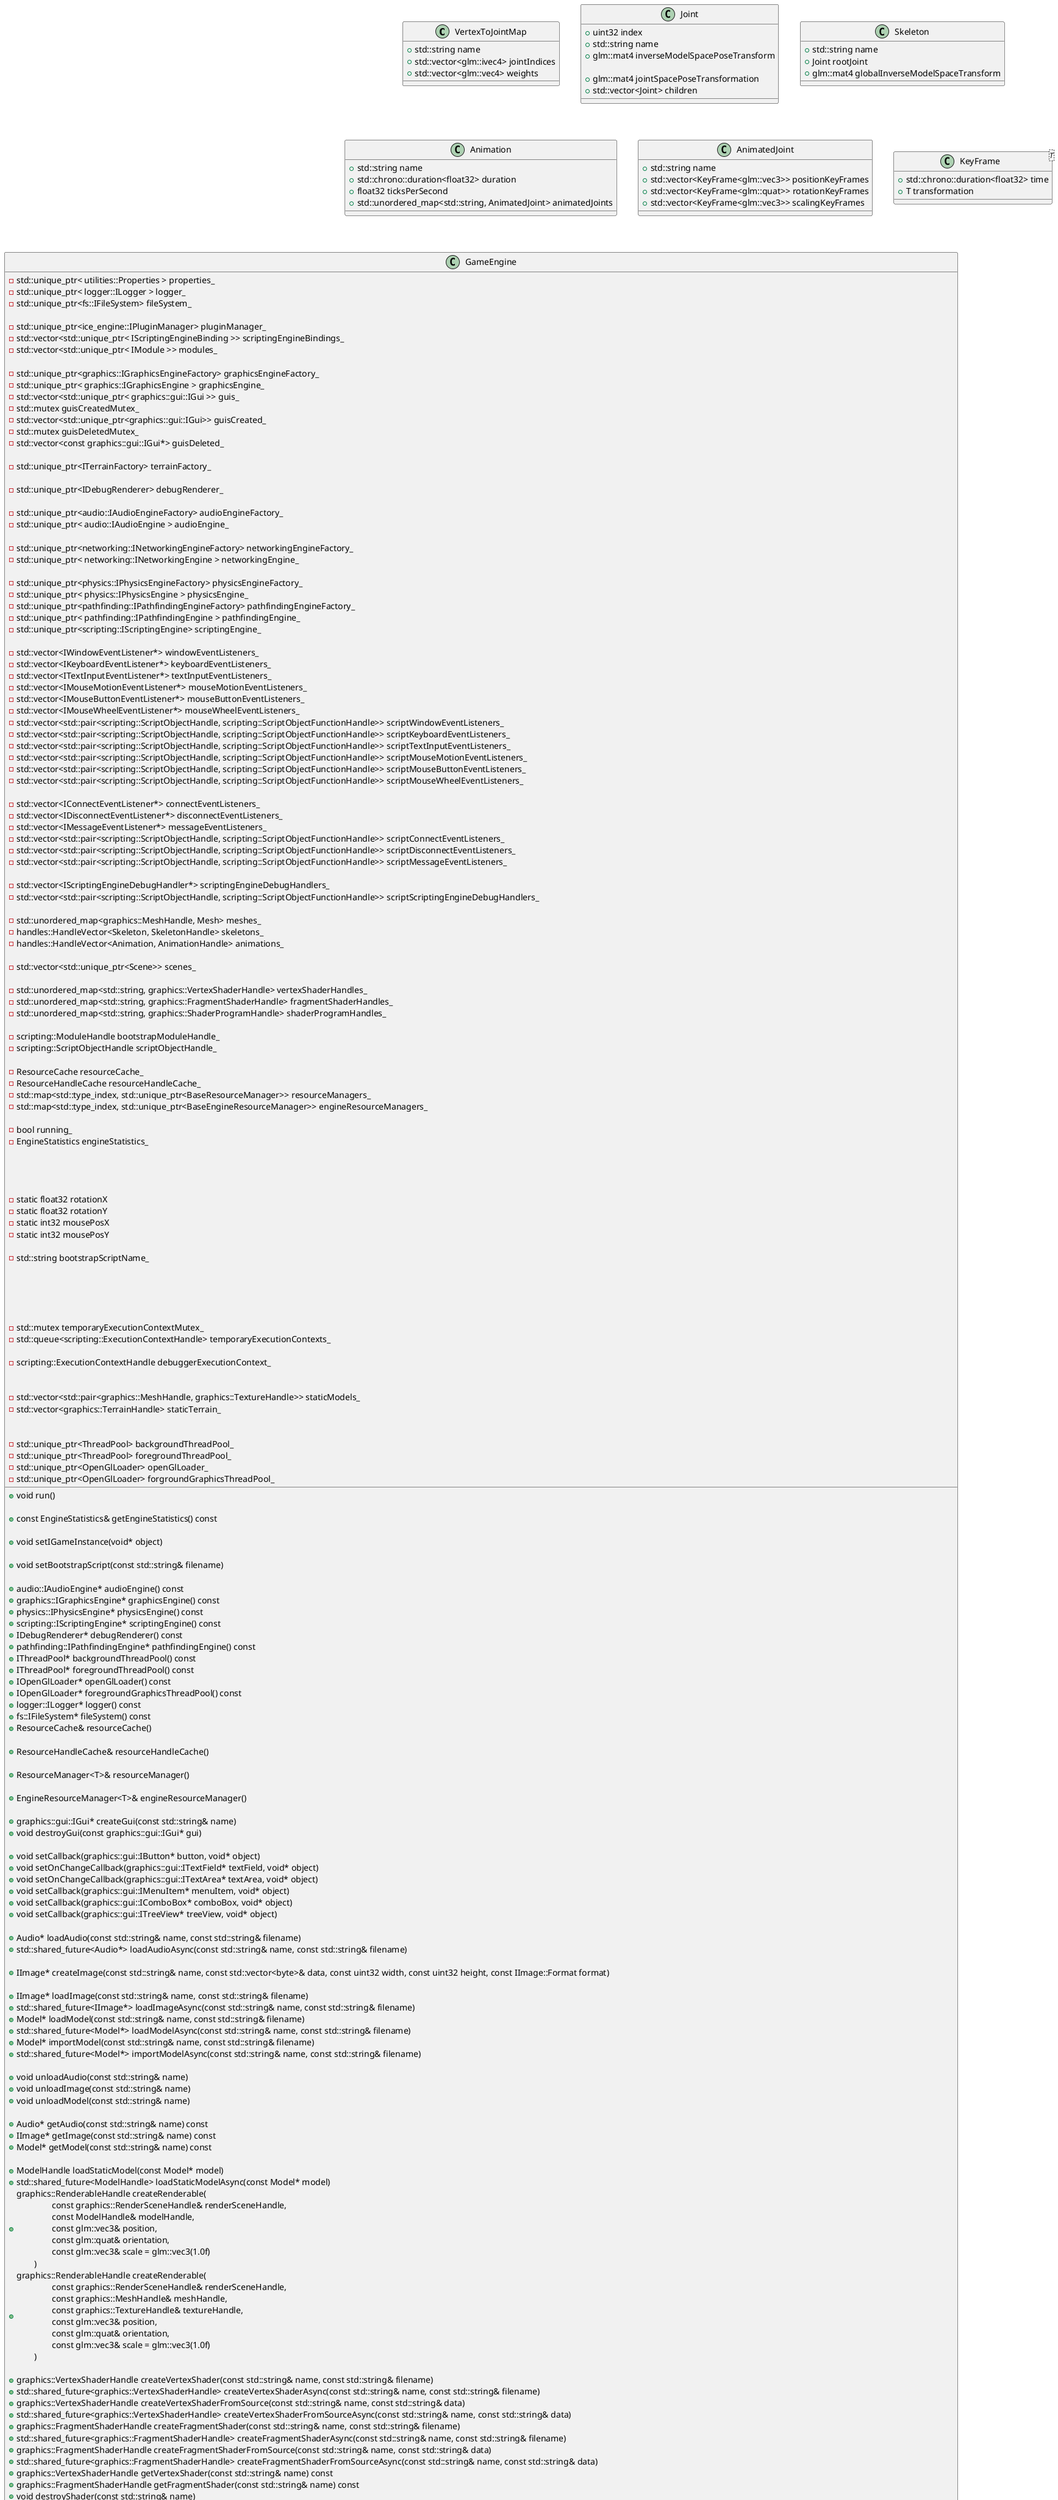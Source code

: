 @startuml
'https://plantuml.com/class-diagram

'VertexBoneData (Skeleton?)
class VertexToJointMap
{
    + std::string name
	+ std::vector<glm::ivec4> jointIndices
	+ std::vector<glm::vec4> weights
}

'Bone, BoneNode
class Joint
{
    'from BoneData.boneIndexMap
    + uint32 index
    'Bone.boneIndexMap
    + std::string name
    'Bone.boneOffset
	+ glm::mat4 inverseModelSpacePoseTransform

    'BoneNode.transformation
    + glm::mat4 jointSpacePoseTransformation
    'BoneNode.children
    + std::vector<Joint> children
}

'BoneData
'class BoneData
'{
'	std::string name
'	std::unordered_map< std::string, uint32 > boneIndexMap
'	std::vector< Bone > boneTransform
'}

'class BoneNode
'{
'	std::string name
'	glm::mat4 transformation
'	std::vector<BoneNode> children
'}

class Skeleton
{
    + std::string name
	+ Joint rootJoint
	+ glm::mat4 globalInverseModelSpaceTransform
}

class Animation
{
    + std::string name
	+ std::chrono::duration<float32> duration
	+ float32 ticksPerSecond
	+ std::unordered_map<std::string, AnimatedJoint> animatedJoints
}

class AnimatedJoint
{
    + std::string name
    + std::vector<KeyFrame<glm::vec3>> positionKeyFrames
    + std::vector<KeyFrame<glm::quat>> rotationKeyFrames
    + std::vector<KeyFrame<glm::vec3>> scalingKeyFrames
}

class "KeyFrame<T>" as KeyFrame_t
{
	+ std::chrono::duration<float32> time
	+ T transformation
}

class GameEngine
{
	+ void run()

	+ const EngineStatistics& getEngineStatistics() const

	+ void setIGameInstance(void* object)

	+ void setBootstrapScript(const std::string& filename)

	+ audio::IAudioEngine* audioEngine() const
	+ graphics::IGraphicsEngine* graphicsEngine() const
	+ physics::IPhysicsEngine* physicsEngine() const
	+ scripting::IScriptingEngine* scriptingEngine() const
	+ IDebugRenderer* debugRenderer() const
	+ pathfinding::IPathfindingEngine* pathfindingEngine() const
	+ IThreadPool* backgroundThreadPool() const
	+ IThreadPool* foregroundThreadPool() const
	+ IOpenGlLoader* openGlLoader() const
	+ IOpenGlLoader* foregroundGraphicsThreadPool() const
	+ logger::ILogger* logger() const
	+ fs::IFileSystem* fileSystem() const
	+ ResourceCache& resourceCache()

	+ ResourceHandleCache& resourceHandleCache()

'	template <typename T>
    + ResourceManager<T>& resourceManager()

'	template <typename T>
    + EngineResourceManager<T>& engineResourceManager()

	+ graphics::gui::IGui* createGui(const std::string& name)
	+ void destroyGui(const graphics::gui::IGui* gui)

	+ void setCallback(graphics::gui::IButton* button, void* object)
    + void setOnChangeCallback(graphics::gui::ITextField* textField, void* object)
    + void setOnChangeCallback(graphics::gui::ITextArea* textArea, void* object)
	+ void setCallback(graphics::gui::IMenuItem* menuItem, void* object)
	+ void setCallback(graphics::gui::IComboBox* comboBox, void* object)
	+ void setCallback(graphics::gui::ITreeView* treeView, void* object)

	+ Audio* loadAudio(const std::string& name, const std::string& filename)
	+ std::shared_future<Audio*> loadAudioAsync(const std::string& name, const std::string& filename)

	+ IImage* createImage(const std::string& name, const std::vector<byte>& data, const uint32 width, const uint32 height, const IImage::Format format)

	+ IImage* loadImage(const std::string& name, const std::string& filename)
	+ std::shared_future<IImage*> loadImageAsync(const std::string& name, const std::string& filename)
	+ Model* loadModel(const std::string& name, const std::string& filename)
	+ std::shared_future<Model*> loadModelAsync(const std::string& name, const std::string& filename)
	+ Model* importModel(const std::string& name, const std::string& filename)
	+ std::shared_future<Model*> importModelAsync(const std::string& name, const std::string& filename)

	+ void unloadAudio(const std::string& name)
	+ void unloadImage(const std::string& name)
	+ void unloadModel(const std::string& name)

	+ Audio* getAudio(const std::string& name) const
	+ IImage* getImage(const std::string& name) const
	+ Model* getModel(const std::string& name) const

	+ ModelHandle loadStaticModel(const Model* model)
	+ std::shared_future<ModelHandle> loadStaticModelAsync(const Model* model)
	+ graphics::RenderableHandle createRenderable(\n\
		const graphics::RenderSceneHandle& renderSceneHandle,\n\
		const ModelHandle& modelHandle,\n\
		const glm::vec3& position,\n\
		const glm::quat& orientation,\n\
		const glm::vec3& scale = glm::vec3(1.0f)\n\
	)
	+ graphics::RenderableHandle createRenderable(\n\
		const graphics::RenderSceneHandle& renderSceneHandle,\n\
		const graphics::MeshHandle& meshHandle,\n\
		const graphics::TextureHandle& textureHandle,\n\
		const glm::vec3& position,\n\
		const glm::quat& orientation,\n\
		const glm::vec3& scale = glm::vec3(1.0f)\n\
	)

	+ graphics::VertexShaderHandle createVertexShader(const std::string& name, const std::string& filename)
	+ std::shared_future<graphics::VertexShaderHandle> createVertexShaderAsync(const std::string& name, const std::string& filename)
	+ graphics::VertexShaderHandle createVertexShaderFromSource(const std::string& name, const std::string& data)
	+ std::shared_future<graphics::VertexShaderHandle> createVertexShaderFromSourceAsync(const std::string& name, const std::string& data)
	+ graphics::FragmentShaderHandle createFragmentShader(const std::string& name, const std::string& filename)
	+ std::shared_future<graphics::FragmentShaderHandle> createFragmentShaderAsync(const std::string& name, const std::string& filename)
	+ graphics::FragmentShaderHandle createFragmentShaderFromSource(const std::string& name, const std::string& data)
	+ std::shared_future<graphics::FragmentShaderHandle> createFragmentShaderFromSourceAsync(const std::string& name, const std::string& data)
	+ graphics::VertexShaderHandle getVertexShader(const std::string& name) const
	+ graphics::FragmentShaderHandle getFragmentShader(const std::string& name) const
	+ void destroyShader(const std::string& name)
	+ void destroyShader(const graphics::VertexShaderHandle& shaderHandle)
	+ void destroyShader(const graphics::FragmentShaderHandle& shaderHandle)

	+ graphics::ShaderProgramHandle createShaderProgram(const std::string& name, const graphics::VertexShaderHandle& vertexShaderHandle, const graphics::FragmentShaderHandle& fragmentShaderHandle)
	+ std::shared_future<graphics::ShaderProgramHandle> createShaderProgramAsync(const std::string& name, const graphics::VertexShaderHandle& vertexShaderHandle, const graphics::FragmentShaderHandle& fragmentShaderHandle)
	+ graphics::ShaderProgramHandle getShaderProgram(const std::string& name) const
	+ void destroyShaderProgram(const std::string& name)
	+ void destroyShaderProgram(const graphics::ShaderProgramHandle& shaderProgramHandle)

	+ Scene* createScene(const std::string& name, const std::vector<std::string>& scriptData = {}, const std::string& initializationFunctionName = "")
	+ Scene* createScene(const std::string& name, const scripting::ModuleHandle, const std::string& initializationFunctionName = "")
	+ void destroyScene(const std::string& name)
	+ void destroyScene(const Scene* scene)
	+ Scene* getScene(const std::string& name) const
	+ std::vector<Scene*> getAllScenes() const

	+ void addPreSerializeCallback(std::function<void(serialization::TextOutArchive&, ecs::EntityComponentSystem&, const unsigned int)> callback)
	+ void addPostSerializeCallback(std::function<void(serialization::TextOutArchive&, ecs::EntityComponentSystem&, const unsigned int)> callback)
	+ void addPreDeserializeCallback(std::function<void(serialization::TextInArchive&, ecs::EntityComponentSystem&, const unsigned int)> callback)

	+ void addPostDeserializeCallback(\n\
		std::function<\n\
			void(\n\
				serialization::TextInArchive&,\n\
				ecs::EntityComponentSystem&,\n\
				const std::unordered_map<physics::CollisionShapeHandle, physics::CollisionShapeHandle>&,\n\
				const std::unordered_map<ModelHandle, ModelHandle>&,\n\
				const std::unordered_map<graphics::MeshHandle, graphics::MeshHandle>&,\n\
				const std::unordered_map<graphics::TextureHandle, graphics::TextureHandle>&,\n\
				const std::unordered_map<SkeletonHandle, SkeletonHandle>&,\n\
				const std::unordered_map<AnimationHandle, AnimationHandle>&,\n\
				const std::unordered_map<graphics::TerrainHandle, graphics::TerrainHandle>&,\n\
				const std::unordered_map<std::string, pathfinding::PolygonMeshHandle>&,\n\
				const std::unordered_map<pathfinding::NavigationMeshHandle, pathfinding::NavigationMeshHandle>&,\n\
				const std::unordered_map<scripting::ScriptObjectHandle, std::string>&,\n\
				const std::unordered_map<pathfinding::CrowdHandle, pathfinding::CrowdHandle>&,\n\
				const unsigned int\n\
			)\n\
		>\n\
		callback\n\
	)


	+ void testSerialize()

	+ void addWindowEventListener(IWindowEventListener* windowEventListener)
	+ void addKeyboardEventListener(IKeyboardEventListener* keyboardEventListener)
	+ void addTextInputEventListener(ITextInputEventListener* textInputEventListener)
	+ void addMouseMotionEventListener(IMouseMotionEventListener* mouseMotionEventListener)
	+ void addMouseButtonEventListener(IMouseButtonEventListener* mouseButtonEventListener)
	+ void addMouseWheelEventListener(IMouseWheelEventListener* mouseWheelEventListener)
	+ void removeWindowEventListener(IWindowEventListener* windowEventListener)
	+ void removeKeyboardEventListener(IKeyboardEventListener* keyboardEventListener)
    + void removeTextInputEventListener(ITextInputEventListener* textInputEventListener)
	+ void removeMouseMotionEventListener(IMouseMotionEventListener* mouseMotionEventListener)
	+ void removeMouseButtonEventListener(IMouseButtonEventListener* mouseButtonEventListener)
	+ void removeMouseWheelEventListener(IMouseWheelEventListener* mouseWheelEventListener)

	+ void addWindowEventListener(void* windowEventListener)
	+ void addKeyboardEventListener(void* keyboardEventListener)
	+ void addTextInputEventListener(void* textInputEventListener)
	+ void addMouseMotionEventListener(void* mouseMotionEventListener)
	+ void addMouseButtonEventListener(void* mouseButtonEventListener)
	+ void addMouseWheelEventListener(void* mouseWheelEventListener)
	+ void removeWindowEventListener(void* windowEventListener)
	+ void removeKeyboardEventListener(void* keyboardEventListener)
	+ void removeTextInputEventListener(void* textInputEventListener)
	+ void removeMouseMotionEventListener(void* mouseMotionEventListener)
	+ void removeMouseButtonEventListener(void* mouseButtonEventListener)
	+ void removeMouseWheelEventListener(void* mouseWheelEventListener)

	+ void addConnectEventListener(IConnectEventListener* connectEventListener)
	+ void addDisconnectEventListener(IDisconnectEventListener* disconnectEventListener)
	+ void addMessageEventListener(IMessageEventListener* messageEventListener)
	+ void removeConnectEventListener(IConnectEventListener* connectEventListener)
	+ void removeDisconnectEventListener(IDisconnectEventListener* disconnectEventListener)
	+ void removeMessageEventListener(IMessageEventListener* messageEventListener)

	+ void addConnectEventListener(void* connectEventListener)
	+ void addDisconnectEventListener(void* disconnectEventListener)
	+ void addMessageEventListener(void* messageEventListener)
	+ void removeConnectEventListener(void* connectEventListener)
	+ void removeDisconnectEventListener(void* disconnectEventListener)
	+ void removeMessageEventListener(void* messageEventListener)

	+ void addScriptingEngineDebugHandler(IScriptingEngineDebugHandler* handler)
	+ void removeScriptingEngineDebugHandler(const IScriptingEngineDebugHandler* handler)

	+ void addScriptingEngineDebugHandler(void* object)
	+ void removeScriptingEngineDebugHandler(const void* object)

	+ std::shared_future<void> postWorkToBackgroundThreadPool(void* object)
	+ std::shared_future<void> postWorkToForegroundThreadPool(void* object)
	+ std::shared_future<void> postWorkToOpenGlWorker(void* object)

	+ bool processEvent(const graphics::Event& event) override

	+ bool processEvent(const networking::ConnectEvent& event) override
	+ bool processEvent(const networking::DisconnectEvent& event) override
	+ bool processEvent(const networking::MessageEvent& event) override

	+ physics::CollisionShapeHandle createStaticBoxShape(const std::string& name, const glm::vec3& dimensions)

'	template <typename ... Args>
	+ physics::CollisionShapeHandle createStaticBoxShape(const std::string& name, const Args ... args)

	+ physics::CollisionShapeHandle createStaticSphereShape(const std::string& name, const float32 radius)

'	template <typename ... Args>
	+ physics::CollisionShapeHandle createStaticSphereShape(const std::string& name, const Args ... args)

	+ physics::CollisionShapeHandle createStaticPlaneShape(const std::string& name, const glm::vec3& planeNormal, const float32 planeConstant)

'	template <typename ... Args>
	+ physics::CollisionShapeHandle createStaticPlaneShape(const std::string& name, const Args ... args)

'	template <typename ... Args>
	+ physics::CollisionShapeHandle createStaticTerrainShape(const std::string& name, const Args ... args)

	+ physics::CollisionShapeHandle createStaticTerrainShape(const std::string& name, const Heightfield& heightfield)

	+ void destroyStaticShape(const std::string& name)

	+ void destroyAllStaticShapes()

	+ physics::CollisionShapeHandle getStaticShape(const std::string& name) const

	+ ModelHandle createStaticModel(const std::string& name, const Model& model)

	+ void destroyStaticModel(const std::string& name)

	+ void destroyAllStaticModels()

	+ ModelHandle getStaticModel(const std::string& name) const

	+ SkeletonHandle createSkeleton(const std::string& name, const Skeleton& skeleton)

	+ void animateSkeleton(\n\
        std::vector<glm::mat4>& transformations,\n\
        const std::chrono::duration<float32> runningTime,\n\
        const graphics::MeshHandle& meshHandle,\n\
        const AnimationHandle& animationHandle,\n\
        const SkeletonHandle& skeletonHandle\n\
    )

	+ void animateSkeleton(\n\
        std::vector<glm::mat4>& transformations,\n\
        const std::chrono::duration<float32> runningTime,\n\
        const uint32 startFrame,\n\
        const uint32 endFrame,\n\
        const graphics::MeshHandle& meshHandle,\n\
        const AnimationHandle& animationHandle,\n\
        const SkeletonHandle& skeletonHandle\n\
    )

	+ void destroySkeleton(const std::string& name)

	+ void destroyAllSkeletons()

	+ SkeletonHandle getSkeleton(const std::string& name) const

	+ void createSkeleton(const graphics::MeshHandle& meshHandle, const graphics::ISkeleton& skeleton)

	+ AnimationHandle createAnimation(const std::string& name, const Animation& animation)

	+ void destroyAnimation(const std::string& name)

	+ void destroyAllAnimations()

	+ AnimationHandle getAnimation(const std::string& name) const

	+ graphics::MeshHandle createStaticMesh(const std::string& name, const Mesh& mesh)

	+ void destroyStaticMesh(const std::string& name)

	+ void destroyAllStaticMeshes()

	+ graphics::MeshHandle getStaticMesh(const std::string& name) const

	+ uint32 getBoneId(const graphics::MeshHandle meshHandle, const std::string& name) const

	+ graphics::TextureHandle createTexture(const std::string& name, const Texture& texture)

	+ void destroyTexture(const std::string& name)

	+ void destroyAllTextures()

	+ graphics::TextureHandle getTexture(const std::string& name) const

	+ graphics::TerrainHandle createStaticTerrain(const std::string& name, const HeightMap& heightMap, const SplatMap& splatMap, const DisplacementMap& displacementMap)

	+ void destroyStaticTerrain(const std::string& name)

	+ void destroyAllStaticTerrains()

	+ graphics::TerrainHandle getStaticTerrain(const std::string& name) const

	+ graphics::SkyboxHandle createStaticSkybox(const std::string& name, const IImage& back, const IImage& down, const IImage& front, const IImage& left, const IImage& right, const IImage& up)

	+ void destroyStaticSkybox(const std::string& name)

	+ void destroyAllStaticSkyboxes()

	+ graphics::SkyboxHandle getStaticSkybox(const std::string& name) const

    + audio::SoundHandle createSound(const std::string& name, const Audio& audio)

    + void destroySound(const std::string& name)

    + void destroyAllSound()

    + audio::SoundHandle getSound(const std::string& name) const

'	template <typename ... Args>
	+ pathfinding::PolygonMeshHandle createPolygonMesh(const std::string& name, const Args ... args)

	+ pathfinding::PolygonMeshHandle createPolygonMesh(const std::string& name, const PathfindingTerrain& pathfindingTerrain, const pathfinding::PolygonMeshConfig& polygonMeshConfig)

	+ void destroyPolygonMesh(const std::string& name)

	+ pathfinding::PolygonMeshHandle getPolygonMesh(const std::string& name) const

	+ pathfinding::NavigationMeshHandle createNavigationMesh(const std::string& name, const pathfinding::PolygonMeshHandle& polygonMeshHandle, const pathfinding::NavigationMeshConfig& navigationMeshConfig)

'	template <typename ... Args>
	+ pathfinding::NavigationMeshHandle createNavigationMesh(const std::string& name, const Args ... args)

	+ void destroyNavigationMesh(const std::string& name)

	+ pathfinding::NavigationMeshHandle getNavigationMesh(const std::string& name) const

'private:
	- std::unique_ptr< utilities::Properties > properties_
	- std::unique_ptr< logger::ILogger > logger_
	- std::unique_ptr<fs::IFileSystem> fileSystem_

	- std::unique_ptr<ice_engine::IPluginManager> pluginManager_
	- std::vector<std::unique_ptr< IScriptingEngineBinding >> scriptingEngineBindings_
	- std::vector<std::unique_ptr< IModule >> modules_

	' Graphics
	- std::unique_ptr<graphics::IGraphicsEngineFactory> graphicsEngineFactory_
	- std::unique_ptr< graphics::IGraphicsEngine > graphicsEngine_
	- std::vector<std::unique_ptr< graphics::gui::IGui >> guis_
    - std::mutex guisCreatedMutex_
    - std::vector<std::unique_ptr<graphics::gui::IGui>> guisCreated_
    - std::mutex guisDeletedMutex_
    - std::vector<const graphics::gui::IGui*> guisDeleted_

	- std::unique_ptr<ITerrainFactory> terrainFactory_

	- std::unique_ptr<IDebugRenderer> debugRenderer_

	- std::unique_ptr<audio::IAudioEngineFactory> audioEngineFactory_
	- std::unique_ptr< audio::IAudioEngine > audioEngine_

	- std::unique_ptr<networking::INetworkingEngineFactory> networkingEngineFactory_
	- std::unique_ptr< networking::INetworkingEngine > networkingEngine_

	- std::unique_ptr<physics::IPhysicsEngineFactory> physicsEngineFactory_
	- std::unique_ptr< physics::IPhysicsEngine > physicsEngine_
	- std::unique_ptr<pathfinding::IPathfindingEngineFactory> pathfindingEngineFactory_
	- std::unique_ptr< pathfinding::IPathfindingEngine > pathfindingEngine_
	- std::unique_ptr<scripting::IScriptingEngine> scriptingEngine_

	- std::vector<IWindowEventListener*> windowEventListeners_
	- std::vector<IKeyboardEventListener*> keyboardEventListeners_
	- std::vector<ITextInputEventListener*> textInputEventListeners_
	- std::vector<IMouseMotionEventListener*> mouseMotionEventListeners_
	- std::vector<IMouseButtonEventListener*> mouseButtonEventListeners_
	- std::vector<IMouseWheelEventListener*> mouseWheelEventListeners_
	- std::vector<std::pair<scripting::ScriptObjectHandle, scripting::ScriptObjectFunctionHandle>> scriptWindowEventListeners_
	- std::vector<std::pair<scripting::ScriptObjectHandle, scripting::ScriptObjectFunctionHandle>> scriptKeyboardEventListeners_
	- std::vector<std::pair<scripting::ScriptObjectHandle, scripting::ScriptObjectFunctionHandle>> scriptTextInputEventListeners_
	- std::vector<std::pair<scripting::ScriptObjectHandle, scripting::ScriptObjectFunctionHandle>> scriptMouseMotionEventListeners_
	- std::vector<std::pair<scripting::ScriptObjectHandle, scripting::ScriptObjectFunctionHandle>> scriptMouseButtonEventListeners_
	- std::vector<std::pair<scripting::ScriptObjectHandle, scripting::ScriptObjectFunctionHandle>> scriptMouseWheelEventListeners_

	- std::vector<IConnectEventListener*> connectEventListeners_
	- std::vector<IDisconnectEventListener*> disconnectEventListeners_
	- std::vector<IMessageEventListener*> messageEventListeners_
	- std::vector<std::pair<scripting::ScriptObjectHandle, scripting::ScriptObjectFunctionHandle>> scriptConnectEventListeners_
	- std::vector<std::pair<scripting::ScriptObjectHandle, scripting::ScriptObjectFunctionHandle>> scriptDisconnectEventListeners_
	- std::vector<std::pair<scripting::ScriptObjectHandle, scripting::ScriptObjectFunctionHandle>> scriptMessageEventListeners_

    - std::vector<IScriptingEngineDebugHandler*> scriptingEngineDebugHandlers_
    - std::vector<std::pair<scripting::ScriptObjectHandle, scripting::ScriptObjectFunctionHandle>> scriptScriptingEngineDebugHandlers_

	- std::unordered_map<graphics::MeshHandle, Mesh> meshes_
	- handles::HandleVector<Skeleton, SkeletonHandle> skeletons_
	- handles::HandleVector<Animation, AnimationHandle> animations_

	- std::vector<std::unique_ptr<Scene>> scenes_

	- std::unordered_map<std::string, graphics::VertexShaderHandle> vertexShaderHandles_
	- std::unordered_map<std::string, graphics::FragmentShaderHandle> fragmentShaderHandles_
	- std::unordered_map<std::string, graphics::ShaderProgramHandle> shaderProgramHandles_

	- scripting::ModuleHandle bootstrapModuleHandle_
	- scripting::ScriptObjectHandle scriptObjectHandle_

	- ResourceCache resourceCache_
	- ResourceHandleCache resourceHandleCache_
    - std::map<std::type_index, std::unique_ptr<BaseResourceManager>> resourceManagers_
    - std::map<std::type_index, std::unique_ptr<BaseEngineResourceManager>> engineResourceManagers_

	- bool running_
	- EngineStatistics engineStatistics_

	- void tick(const float32 delta)
    - void render()
	- void initialize()
	- void destroy()
	- void exit()

	- void handleEvents()

    - void internalDestroyGui(const graphics::gui::IGui* gui)

	- static float32 rotationX
	- static float32 rotationY
	- static int32 mousePosX
	- static int32 mousePosY

	- std::string bootstrapScriptName_

	' Testing
	- void test()

	' Initialization stuff
	- void initializeLoggingSubSystem()
	- void initializeFileSystemSubSystem()
	- void initializePhysicsSubSystem()
	- void initializePathfindingSubSystem()
	- void initializeGraphicsSubSystem()
	- void initializeAudioSubSystem()
	- void initializeNetworkingSubSystem()
	- void initializeInputSubSystem()
	- void initializeScriptingSubSystem()
	- void initializeThreadingSubSystem()
	- void initializeTerrainSubSystem()
	- void initializeDataStoreSubSystem()
	- void initializeEntitySubSystem()
	- void initializeModuleSubSystem()
    - void initializeResourceManagers()
	- void initializeEngineResourceManagers()

	- void internalInitializeScene(std::unique_ptr<Scene>& scene)

	' Script debugging stuff
    - void processEvent(const scripting::DebugEvent& event) override

	- std::mutex temporaryExecutionContextMutex_
	- std::queue<scripting::ExecutionContextHandle> temporaryExecutionContexts_

	- scripting::ExecutionContextHandle debuggerExecutionContext_

	- scripting::ExecutionContextHandle acquireTemporaryExecutionContext()
	- void releaseTemporaryExecutionContext(const scripting::ExecutionContextHandle& executionContextHandle)

	- std::vector<std::pair<graphics::MeshHandle, graphics::TextureHandle>> staticModels_
	- std::vector<graphics::TerrainHandle> staticTerrain_

	- std::vector<std::function<void(serialization::TextOutArchive&, ecs::EntityComponentSystem&, const unsigned int)>> preSerializeCallbacks_
	- std::vector<std::function<void(serialization::TextOutArchive&, ecs::EntityComponentSystem&, const unsigned int)>> postSerializeCallbacks_
	- std::vector<std::function<void(serialization::TextInArchive&, ecs::EntityComponentSystem&, const unsigned int)>> preDeserializeCallbacks_
	- std::vector<std::function<\n\
		void(\n\
			serialization::TextInArchive&,\n\
			ecs::EntityComponentSystem&,\n\
			const std::unordered_map<physics::CollisionShapeHandle, physics::CollisionShapeHandle>&,\n\
			const std::unordered_map<ModelHandle, ModelHandle>&,\n\
			const std::unordered_map<graphics::MeshHandle, graphics::MeshHandle>&,\n\
			const std::unordered_map<graphics::TextureHandle, graphics::TextureHandle>&,\n\
			const std::unordered_map<SkeletonHandle, SkeletonHandle>&,\n\
			const std::unordered_map<AnimationHandle, AnimationHandle>&,\n\
			const std::unordered_map<graphics::TerrainHandle, graphics::TerrainHandle>&,\n\
			const std::unordered_map<std::string, pathfinding::PolygonMeshHandle>&,\n\
			const std::unordered_map<pathfinding::NavigationMeshHandle, pathfinding::NavigationMeshHandle>&,\n\
			const std::unordered_map<scripting::ScriptObjectHandle, std::string>&,\n\
			const std::unordered_map<pathfinding::CrowdHandle, pathfinding::CrowdHandle>&,\n\
			const unsigned int\n\
		)\n\
	>>\n\
	postDeserializeCallbacks_

	' testing
	- std::unique_ptr<ThreadPool> backgroundThreadPool_
	- std::unique_ptr<ThreadPool> foregroundThreadPool_
	- std::unique_ptr<OpenGlLoader> openGlLoader_
	- std::unique_ptr<OpenGlLoader> forgroundGraphicsThreadPool_
}

@enduml